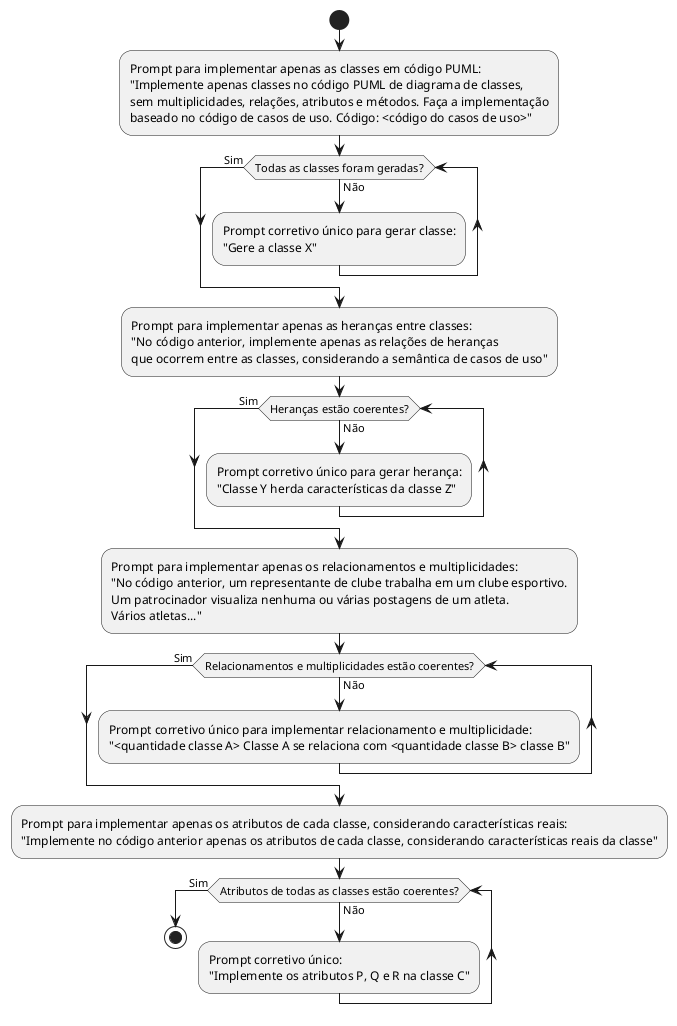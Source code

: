 @startuml diagAtividades-etapa3-diagramaClasses
skinparam linetype ortho
skinparam shadowing false
skinparam monochrome true

start

:Prompt para implementar apenas as classes em código PUML:\n"Implemente apenas classes no código PUML de diagrama de classes,\nsem multiplicidades, relações, atributos e métodos. Faça a implementação\nbaseado no código de casos de uso. Código: <código do casos de uso>";
while (Todas as classes foram geradas?) is (Não)
    :Prompt corretivo único para gerar classe:\n"Gere a classe X";
endwhile (Sim)
:Prompt para implementar apenas as heranças entre classes:\n"No código anterior, implemente apenas as relações de heranças\nque ocorrem entre as classes, considerando a semântica de casos de uso";
while (Heranças estão coerentes?) is (Não)
    :Prompt corretivo único para gerar herança:\n"Classe Y herda características da classe Z";
endwhile (Sim)
:Prompt para implementar apenas os relacionamentos e multiplicidades:\n"No código anterior, um representante de clube trabalha em um clube esportivo.\nUm patrocinador visualiza nenhuma ou várias postagens de um atleta.\nVários atletas...";
while (Relacionamentos e multiplicidades estão coerentes?) is (Não)
    :Prompt corretivo único para implementar relacionamento e multiplicidade:\n"<quantidade classe A> Classe A se relaciona com <quantidade classe B> classe B";
endwhile (Sim)
:Prompt para implementar apenas os atributos de cada classe, considerando características reais:\n"Implemente no código anterior apenas os atributos de cada classe, considerando características reais da classe";
while (Atributos de todas as classes estão coerentes?) is (Não)
    :Prompt corretivo único:\n"Implemente os atributos P, Q e R na classe C";
endwhile (Sim)

stop
@enduml